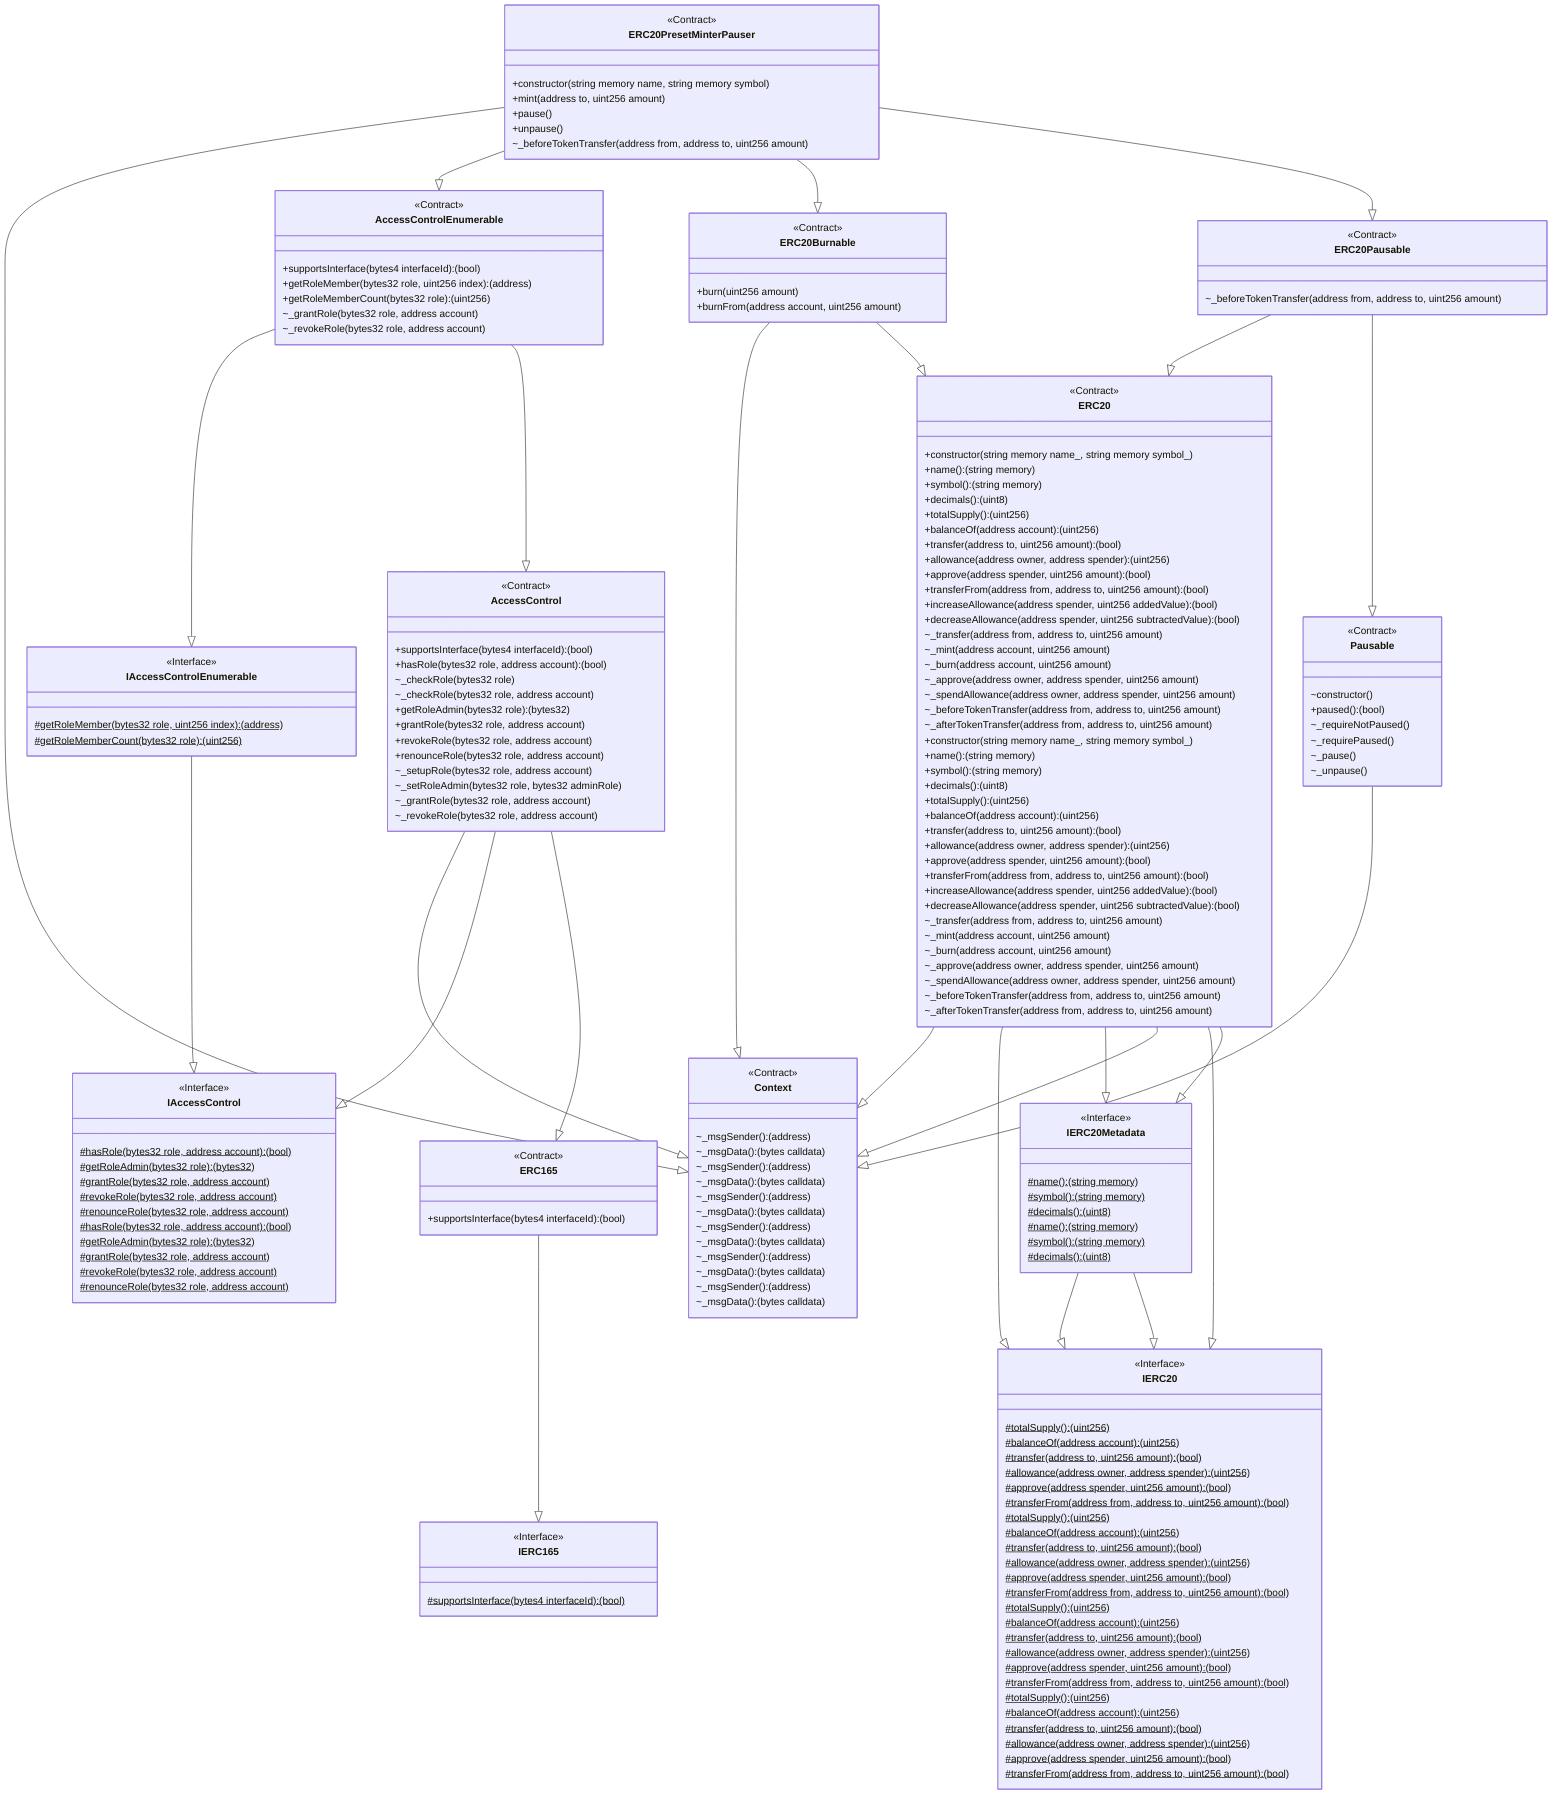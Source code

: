classDiagram
  %% 1005:2013:10
  class ERC20PresetMinterPauser {
    <<Contract>>
    +constructor(string memory name, string memory symbol)
    +mint(address to, uint256 amount)
    +pause()
    +unpause()
    ~_beforeTokenTransfer(address from, address to, uint256 amount)
  }
  
  ERC20PresetMinterPauser --|> Context
  
  %% 608:235:11
  class Context {
    <<Contract>>
    ~_msgSender(): (address)
    ~_msgData(): (bytes calldata)
  }
  
  ERC20PresetMinterPauser --|> AccessControlEnumerable
  
  %% 355:2051:1
  class AccessControlEnumerable {
    <<Contract>>
    +supportsInterface(bytes4 interfaceId): (bool)
    +getRoleMember(bytes32 role, uint256 index): (address)
    +getRoleMemberCount(bytes32 role): (uint256)
    ~_grantRole(bytes32 role, address account)
    ~_revokeRole(bytes32 role, address account)
  }
  
  AccessControlEnumerable --|> IAccessControlEnumerable
  
  %% 261:966:3
  class IAccessControlEnumerable {
    <<Interface>>
    #getRoleMember(bytes32 role, uint256 index): (address)$
    #getRoleMemberCount(bytes32 role): (uint256)$
  }
  
  IAccessControlEnumerable --|> IAccessControl
  
  %% 209:2710:2
  class IAccessControl {
    <<Interface>>
    #hasRole(bytes32 role, address account): (bool)$
    #getRoleAdmin(bytes32 role): (bytes32)$
    #grantRole(bytes32 role, address account)$
    #revokeRole(bytes32 role, address account)$
    #renounceRole(bytes32 role, address account)$
  }
  
  AccessControlEnumerable --|> AccessControl
  
  %% 1806:6295:0
  class AccessControl {
    <<Contract>>
    +supportsInterface(bytes4 interfaceId): (bool)
    +hasRole(bytes32 role, address account): (bool)
    ~_checkRole(bytes32 role)
    ~_checkRole(bytes32 role, address account)
    +getRoleAdmin(bytes32 role): (bytes32)
    +grantRole(bytes32 role, address account)
    +revokeRole(bytes32 role, address account)
    +renounceRole(bytes32 role, address account)
    ~_setupRole(bytes32 role, address account)
    ~_setRoleAdmin(bytes32 role, bytes32 adminRole)
    ~_grantRole(bytes32 role, address account)
    ~_revokeRole(bytes32 role, address account)
  }
  
  AccessControl --|> Context
  
  %% 608:235:11
  class Context {
    <<Contract>>
    ~_msgSender(): (address)
    ~_msgData(): (bytes calldata)
  }
  
  AccessControl --|> IAccessControl
  
  %% 209:2710:2
  class IAccessControl {
    <<Interface>>
    #hasRole(bytes32 role, address account): (bool)$
    #getRoleAdmin(bytes32 role): (bytes32)$
    #grantRole(bytes32 role, address account)$
    #revokeRole(bytes32 role, address account)$
    #renounceRole(bytes32 role, address account)$
  }
  
  AccessControl --|> ERC165
  
  %% 726:260:13
  class ERC165 {
    <<Contract>>
    +supportsInterface(bytes4 interfaceId): (bool)
  }
  
  ERC165 --|> IERC165
  
  %% 405:447:14
  class IERC165 {
    <<Interface>>
    #supportsInterface(bytes4 interfaceId): (bool)$
  }
  
  ERC20PresetMinterPauser --|> ERC20Burnable
  
  %% 419:717:7
  class ERC20Burnable {
    <<Contract>>
    +burn(uint256 amount)
    +burnFrom(address account, uint256 amount)
  }
  
  ERC20Burnable --|> Context
  
  %% 608:235:11
  class Context {
    <<Contract>>
    ~_msgSender(): (address)
    ~_msgData(): (bytes calldata)
  }
  
  ERC20Burnable --|> ERC20
  
  %% 1401:11610:5
  class ERC20 {
    <<Contract>>
    +constructor(string memory name_, string memory symbol_)
    +name(): (string memory)
    +symbol(): (string memory)
    +decimals(): (uint8)
    +totalSupply(): (uint256)
    +balanceOf(address account): (uint256)
    +transfer(address to, uint256 amount): (bool)
    +allowance(address owner, address spender): (uint256)
    +approve(address spender, uint256 amount): (bool)
    +transferFrom(address from, address to, uint256 amount): (bool)
    +increaseAllowance(address spender, uint256 addedValue): (bool)
    +decreaseAllowance(address spender, uint256 subtractedValue): (bool)
    ~_transfer(address from, address to, uint256 amount)
    ~_mint(address account, uint256 amount)
    ~_burn(address account, uint256 amount)
    ~_approve(address owner, address spender, uint256 amount)
    ~_spendAllowance(address owner, address spender, uint256 amount)
    ~_beforeTokenTransfer(address from, address to, uint256 amount)
    ~_afterTokenTransfer(address from, address to, uint256 amount)
  }
  
  ERC20 --|> Context
  
  %% 608:235:11
  class Context {
    <<Contract>>
    ~_msgSender(): (address)
    ~_msgData(): (bytes calldata)
  }
  
  ERC20 --|> IERC20
  
  %% 202:2564:6
  class IERC20 {
    <<Interface>>
    #totalSupply(): (uint256)$
    #balanceOf(address account): (uint256)$
    #transfer(address to, uint256 amount): (bool)$
    #allowance(address owner, address spender): (uint256)$
    #approve(address spender, uint256 amount): (bool)$
    #transferFrom(address from, address to, uint256 amount): (bool)$
  }
  
  ERC20 --|> IERC20Metadata
  
  %% 277:405:9
  class IERC20Metadata {
    <<Interface>>
    #name(): (string memory)$
    #symbol(): (string memory)$
    #decimals(): (uint8)$
  }
  
  IERC20Metadata --|> IERC20
  
  %% 202:2564:6
  class IERC20 {
    <<Interface>>
    #totalSupply(): (uint256)$
    #balanceOf(address account): (uint256)$
    #transfer(address to, uint256 amount): (bool)$
    #allowance(address owner, address spender): (uint256)$
    #approve(address spender, uint256 amount): (bool)$
    #transferFrom(address from, address to, uint256 amount): (bool)$
  }
  
  ERC20PresetMinterPauser --|> ERC20Pausable
  
  %% 469:462:8
  class ERC20Pausable {
    <<Contract>>
    ~_beforeTokenTransfer(address from, address to, uint256 amount)
  }
  
  ERC20Pausable --|> ERC20
  
  %% 1401:11610:5
  class ERC20 {
    <<Contract>>
    +constructor(string memory name_, string memory symbol_)
    +name(): (string memory)
    +symbol(): (string memory)
    +decimals(): (uint8)
    +totalSupply(): (uint256)
    +balanceOf(address account): (uint256)
    +transfer(address to, uint256 amount): (bool)
    +allowance(address owner, address spender): (uint256)
    +approve(address spender, uint256 amount): (bool)
    +transferFrom(address from, address to, uint256 amount): (bool)
    +increaseAllowance(address spender, uint256 addedValue): (bool)
    +decreaseAllowance(address spender, uint256 subtractedValue): (bool)
    ~_transfer(address from, address to, uint256 amount)
    ~_mint(address account, uint256 amount)
    ~_burn(address account, uint256 amount)
    ~_approve(address owner, address spender, uint256 amount)
    ~_spendAllowance(address owner, address spender, uint256 amount)
    ~_beforeTokenTransfer(address from, address to, uint256 amount)
    ~_afterTokenTransfer(address from, address to, uint256 amount)
  }
  
  ERC20 --|> Context
  
  %% 608:235:11
  class Context {
    <<Contract>>
    ~_msgSender(): (address)
    ~_msgData(): (bytes calldata)
  }
  
  ERC20 --|> IERC20
  
  %% 202:2564:6
  class IERC20 {
    <<Interface>>
    #totalSupply(): (uint256)$
    #balanceOf(address account): (uint256)$
    #transfer(address to, uint256 amount): (bool)$
    #allowance(address owner, address spender): (uint256)$
    #approve(address spender, uint256 amount): (bool)$
    #transferFrom(address from, address to, uint256 amount): (bool)$
  }
  
  ERC20 --|> IERC20Metadata
  
  %% 277:405:9
  class IERC20Metadata {
    <<Interface>>
    #name(): (string memory)$
    #symbol(): (string memory)$
    #decimals(): (uint8)$
  }
  
  IERC20Metadata --|> IERC20
  
  %% 202:2564:6
  class IERC20 {
    <<Interface>>
    #totalSupply(): (uint256)$
    #balanceOf(address account): (uint256)$
    #transfer(address to, uint256 amount): (bool)$
    #allowance(address owner, address spender): (uint256)$
    #approve(address spender, uint256 amount): (bool)$
    #transferFrom(address from, address to, uint256 amount): (bool)$
  }
  
  ERC20Pausable --|> Pausable
  
  %% 602:1950:4
  class Pausable {
    <<Contract>>
    ~constructor()
    +paused(): (bool)
    ~_requireNotPaused()
    ~_requirePaused()
    ~_pause()
    ~_unpause()
  }
  
  Pausable --|> Context
  
  %% 608:235:11
  class Context {
    <<Contract>>
    ~_msgSender(): (address)
    ~_msgData(): (bytes calldata)
  }
